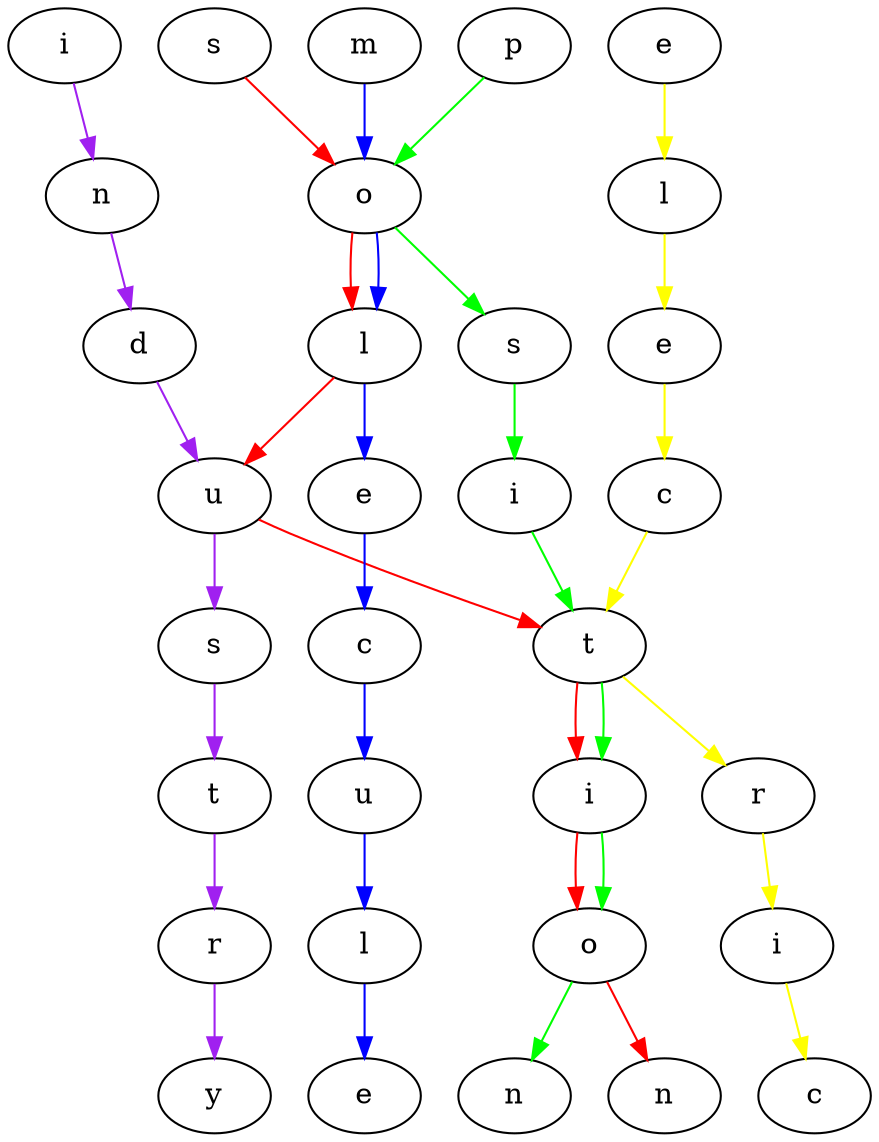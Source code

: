 digraph {
	"s.d0894" [label=s]
	"o.5640d" [label=o]
	"l.004e1" [label=l]
	"u.fb34f" [label=u]
	"t.97f68" [label=t]
	"i.ce35a" [label=i]
	"o.d5ba6" [label=o]
	"n.983e1" [label=n]
	"s.d0894" -> "o.5640d" [color=red]
	"o.5640d" -> "l.004e1" [color=red]
	"l.004e1" -> "u.fb34f" [color=red]
	"u.fb34f" -> "t.97f68" [color=red]
	"t.97f68" -> "i.ce35a" [color=red]
	"i.ce35a" -> "o.d5ba6" [color=red]
	"o.d5ba6" -> "n.983e1" [color=red]
	"m.c6e80" [label=m]
	"o.5640d" [label=o]
	"l.004e1" [label=l]
	"e.488aa" [label=e]
	"c.50c19" [label=c]
	"u.da0bd" [label=u]
	"l.4660c" [label=l]
	"e.dc345" [label=e]
	"m.c6e80" -> "o.5640d" [color=blue]
	"o.5640d" -> "l.004e1" [color=blue]
	"l.004e1" -> "e.488aa" [color=blue]
	"e.488aa" -> "c.50c19" [color=blue]
	"c.50c19" -> "u.da0bd" [color=blue]
	"u.da0bd" -> "l.4660c" [color=blue]
	"l.4660c" -> "e.dc345" [color=blue]
	"p.b5a79" [label=p]
	"o.5640d" [label=o]
	"s.f702e" [label=s]
	"i.0f7f4" [label=i]
	"t.97f68" [label=t]
	"i.ce35a" [label=i]
	"o.d5ba6" [label=o]
	"n.c07fc" [label=n]
	"p.b5a79" -> "o.5640d" [color=green]
	"o.5640d" -> "s.f702e" [color=green]
	"s.f702e" -> "i.0f7f4" [color=green]
	"i.0f7f4" -> "t.97f68" [color=green]
	"t.97f68" -> "i.ce35a" [color=green]
	"i.ce35a" -> "o.d5ba6" [color=green]
	"o.d5ba6" -> "n.c07fc" [color=green]
	"e.57421" [label=e]
	"l.98486" [label=l]
	"e.591f1" [label=e]
	"c.966e8" [label=c]
	"t.97f68" [label=t]
	"r.07e1a" [label=r]
	"i.4b165" [label=i]
	"c.8d7d1" [label=c]
	"e.57421" -> "l.98486" [color=yellow]
	"l.98486" -> "e.591f1" [color=yellow]
	"e.591f1" -> "c.966e8" [color=yellow]
	"c.966e8" -> "t.97f68" [color=yellow]
	"t.97f68" -> "r.07e1a" [color=yellow]
	"r.07e1a" -> "i.4b165" [color=yellow]
	"i.4b165" -> "c.8d7d1" [color=yellow]
	"i.c1505" [label=i]
	"n.d1b0e" [label=n]
	"d.64c2c" [label=d]
	"u.fb34f" [label=u]
	"s.242b7" [label=s]
	"t.999eb" [label=t]
	"r.83c47" [label=r]
	"y.44374" [label=y]
	"i.c1505" -> "n.d1b0e" [color=purple]
	"n.d1b0e" -> "d.64c2c" [color=purple]
	"d.64c2c" -> "u.fb34f" [color=purple]
	"u.fb34f" -> "s.242b7" [color=purple]
	"s.242b7" -> "t.999eb" [color=purple]
	"t.999eb" -> "r.83c47" [color=purple]
	"r.83c47" -> "y.44374" [color=purple]
}

